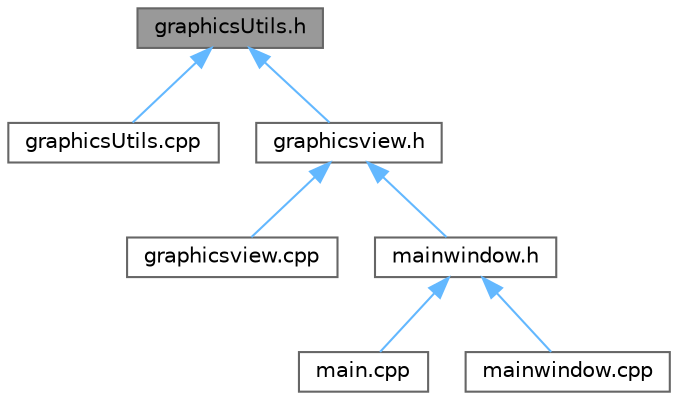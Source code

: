 digraph "graphicsUtils.h"
{
 // LATEX_PDF_SIZE
  bgcolor="transparent";
  edge [fontname=Helvetica,fontsize=10,labelfontname=Helvetica,labelfontsize=10];
  node [fontname=Helvetica,fontsize=10,shape=box,height=0.2,width=0.4];
  Node1 [id="Node000001",label="graphicsUtils.h",height=0.2,width=0.4,color="gray40", fillcolor="grey60", style="filled", fontcolor="black",tooltip="This file contains the declarations for graphical items used in the graphics view."];
  Node1 -> Node2 [id="edge1_Node000001_Node000002",dir="back",color="steelblue1",style="solid",tooltip=" "];
  Node2 [id="Node000002",label="graphicsUtils.cpp",height=0.2,width=0.4,color="grey40", fillcolor="white", style="filled",URL="$graphics_utils_8cpp.html",tooltip=" "];
  Node1 -> Node3 [id="edge2_Node000001_Node000003",dir="back",color="steelblue1",style="solid",tooltip=" "];
  Node3 [id="Node000003",label="graphicsview.h",height=0.2,width=0.4,color="grey40", fillcolor="white", style="filled",URL="$graphicsview_8h.html",tooltip="GraphicsView class."];
  Node3 -> Node4 [id="edge3_Node000003_Node000004",dir="back",color="steelblue1",style="solid",tooltip=" "];
  Node4 [id="Node000004",label="graphicsview.cpp",height=0.2,width=0.4,color="grey40", fillcolor="white", style="filled",URL="$graphicsview_8cpp.html",tooltip=" "];
  Node3 -> Node5 [id="edge4_Node000003_Node000005",dir="back",color="steelblue1",style="solid",tooltip=" "];
  Node5 [id="Node000005",label="mainwindow.h",height=0.2,width=0.4,color="grey40", fillcolor="white", style="filled",URL="$mainwindow_8h.html",tooltip="Main window class - backbone of the application."];
  Node5 -> Node6 [id="edge5_Node000005_Node000006",dir="back",color="steelblue1",style="solid",tooltip=" "];
  Node6 [id="Node000006",label="main.cpp",height=0.2,width=0.4,color="grey40", fillcolor="white", style="filled",URL="$main_8cpp.html",tooltip="Main file contains the main QApplication and MainWindow objects - compulsory for displaying the main ..."];
  Node5 -> Node7 [id="edge6_Node000005_Node000007",dir="back",color="steelblue1",style="solid",tooltip=" "];
  Node7 [id="Node000007",label="mainwindow.cpp",height=0.2,width=0.4,color="grey40", fillcolor="white", style="filled",URL="$mainwindow_8cpp.html",tooltip=" "];
}

